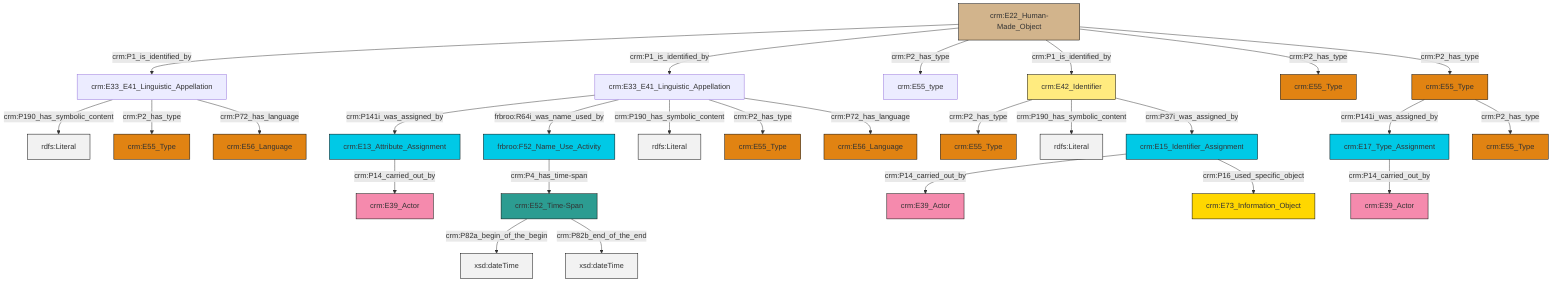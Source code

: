 graph TD
classDef Literal fill:#f2f2f2,stroke:#000000;
classDef CRM_Entity fill:#FFFFFF,stroke:#000000;
classDef Temporal_Entity fill:#00C9E6, stroke:#000000;
classDef Type fill:#E18312, stroke:#000000;
classDef Time-Span fill:#2C9C91, stroke:#000000;
classDef Appellation fill:#FFEB7F, stroke:#000000;
classDef Place fill:#008836, stroke:#000000;
classDef Persistent_Item fill:#B266B2, stroke:#000000;
classDef Conceptual_Object fill:#FFD700, stroke:#000000;
classDef Physical_Thing fill:#D2B48C, stroke:#000000;
classDef Actor fill:#f58aad, stroke:#000000;
classDef PC_Classes fill:#4ce600, stroke:#000000;
classDef Multi fill:#cccccc,stroke:#000000;

0["crm:E13_Attribute_Assignment"]:::Temporal_Entity -->|crm:P14_carried_out_by| 1["crm:E39_Actor"]:::Actor
8["crm:E33_E41_Linguistic_Appellation"]:::Default -->|crm:P190_has_symbolic_content| 9[rdfs:Literal]:::Literal
8["crm:E33_E41_Linguistic_Appellation"]:::Default -->|crm:P2_has_type| 2["crm:E55_Type"]:::Type
12["crm:E22_Human-Made_Object"]:::Physical_Thing -->|crm:P1_is_identified_by| 8["crm:E33_E41_Linguistic_Appellation"]:::Default
13["crm:E55_Type"]:::Type -->|crm:P141i_was_assigned_by| 14["crm:E17_Type_Assignment"]:::Temporal_Entity
12["crm:E22_Human-Made_Object"]:::Physical_Thing -->|crm:P1_is_identified_by| 15["crm:E33_E41_Linguistic_Appellation"]:::Default
10["crm:E15_Identifier_Assignment"]:::Temporal_Entity -->|crm:P14_carried_out_by| 16["crm:E39_Actor"]:::Actor
15["crm:E33_E41_Linguistic_Appellation"]:::Default -->|crm:P141i_was_assigned_by| 0["crm:E13_Attribute_Assignment"]:::Temporal_Entity
23["crm:E42_Identifier"]:::Appellation -->|crm:P2_has_type| 21["crm:E55_Type"]:::Type
23["crm:E42_Identifier"]:::Appellation -->|crm:P190_has_symbolic_content| 26[rdfs:Literal]:::Literal
19["crm:E52_Time-Span"]:::Time-Span -->|crm:P82a_begin_of_the_begin| 28[xsd:dateTime]:::Literal
17["frbroo:F52_Name_Use_Activity"]:::Temporal_Entity -->|crm:P4_has_time-span| 19["crm:E52_Time-Span"]:::Time-Span
15["crm:E33_E41_Linguistic_Appellation"]:::Default -->|frbroo:R64i_was_name_used_by| 17["frbroo:F52_Name_Use_Activity"]:::Temporal_Entity
15["crm:E33_E41_Linguistic_Appellation"]:::Default -->|crm:P190_has_symbolic_content| 29[rdfs:Literal]:::Literal
15["crm:E33_E41_Linguistic_Appellation"]:::Default -->|crm:P2_has_type| 30["crm:E55_Type"]:::Type
23["crm:E42_Identifier"]:::Appellation -->|crm:P37i_was_assigned_by| 10["crm:E15_Identifier_Assignment"]:::Temporal_Entity
12["crm:E22_Human-Made_Object"]:::Physical_Thing -->|crm:P2_has_type| 31["crm:E55_type"]:::Default
12["crm:E22_Human-Made_Object"]:::Physical_Thing -->|crm:P1_is_identified_by| 23["crm:E42_Identifier"]:::Appellation
10["crm:E15_Identifier_Assignment"]:::Temporal_Entity -->|crm:P16_used_specific_object| 37["crm:E73_Information_Object"]:::Conceptual_Object
19["crm:E52_Time-Span"]:::Time-Span -->|crm:P82b_end_of_the_end| 40[xsd:dateTime]:::Literal
13["crm:E55_Type"]:::Type -->|crm:P2_has_type| 24["crm:E55_Type"]:::Type
15["crm:E33_E41_Linguistic_Appellation"]:::Default -->|crm:P72_has_language| 42["crm:E56_Language"]:::Type
12["crm:E22_Human-Made_Object"]:::Physical_Thing -->|crm:P2_has_type| 38["crm:E55_Type"]:::Type
12["crm:E22_Human-Made_Object"]:::Physical_Thing -->|crm:P2_has_type| 13["crm:E55_Type"]:::Type
14["crm:E17_Type_Assignment"]:::Temporal_Entity -->|crm:P14_carried_out_by| 4["crm:E39_Actor"]:::Actor
8["crm:E33_E41_Linguistic_Appellation"]:::Default -->|crm:P72_has_language| 6["crm:E56_Language"]:::Type